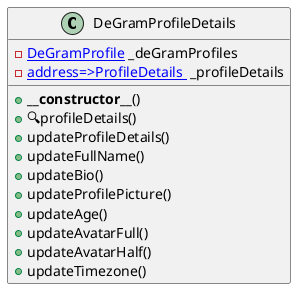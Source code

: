 @startuml

class DeGramProfileDetails {
    ' -- inheritance --

    ' -- usingFor --

    ' -- vars --
	-[[DeGramProfile]] _deGramProfiles
	-[[mapping address=>ProfileDetails ]] _profileDetails

    ' -- methods --
	+**__constructor__**()
	+🔍profileDetails()
	+updateProfileDetails()
	+updateFullName()
	+updateBio()
	+updateProfilePicture()
	+updateAge()
	+updateAvatarFull()
	+updateAvatarHalf()
	+updateTimezone()

}

@enduml